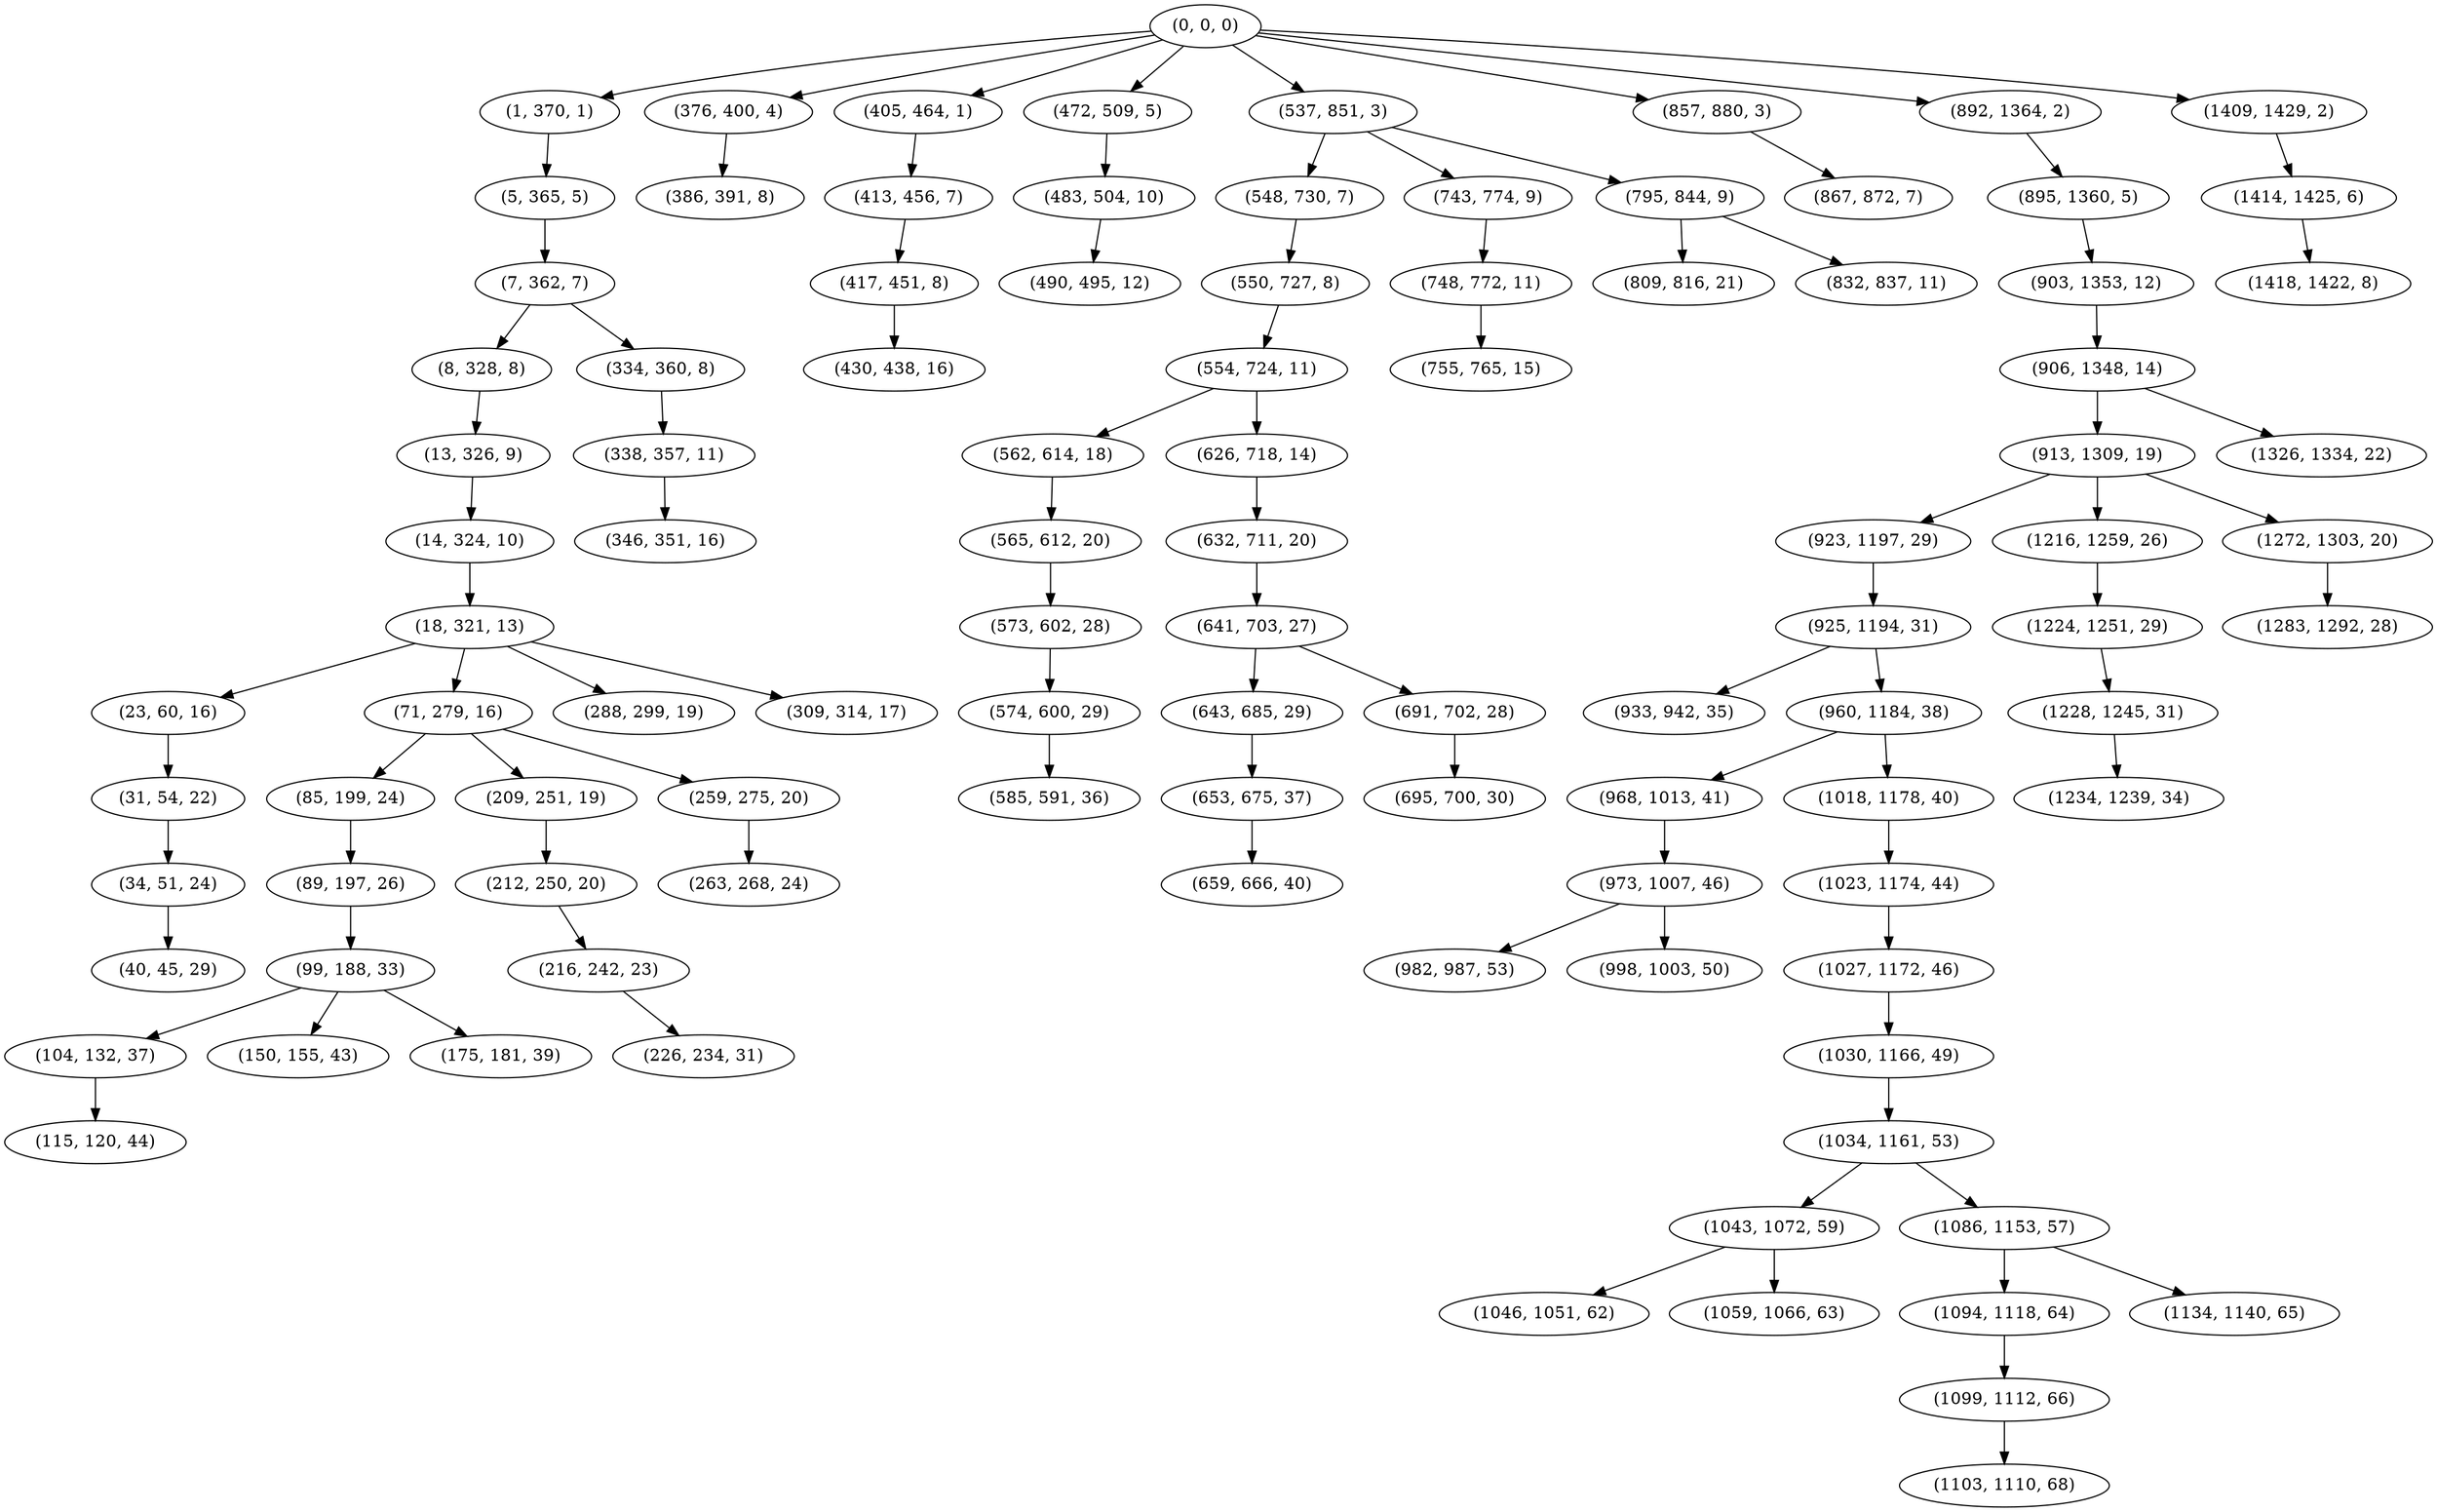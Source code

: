 digraph tree {
    "(0, 0, 0)";
    "(1, 370, 1)";
    "(5, 365, 5)";
    "(7, 362, 7)";
    "(8, 328, 8)";
    "(13, 326, 9)";
    "(14, 324, 10)";
    "(18, 321, 13)";
    "(23, 60, 16)";
    "(31, 54, 22)";
    "(34, 51, 24)";
    "(40, 45, 29)";
    "(71, 279, 16)";
    "(85, 199, 24)";
    "(89, 197, 26)";
    "(99, 188, 33)";
    "(104, 132, 37)";
    "(115, 120, 44)";
    "(150, 155, 43)";
    "(175, 181, 39)";
    "(209, 251, 19)";
    "(212, 250, 20)";
    "(216, 242, 23)";
    "(226, 234, 31)";
    "(259, 275, 20)";
    "(263, 268, 24)";
    "(288, 299, 19)";
    "(309, 314, 17)";
    "(334, 360, 8)";
    "(338, 357, 11)";
    "(346, 351, 16)";
    "(376, 400, 4)";
    "(386, 391, 8)";
    "(405, 464, 1)";
    "(413, 456, 7)";
    "(417, 451, 8)";
    "(430, 438, 16)";
    "(472, 509, 5)";
    "(483, 504, 10)";
    "(490, 495, 12)";
    "(537, 851, 3)";
    "(548, 730, 7)";
    "(550, 727, 8)";
    "(554, 724, 11)";
    "(562, 614, 18)";
    "(565, 612, 20)";
    "(573, 602, 28)";
    "(574, 600, 29)";
    "(585, 591, 36)";
    "(626, 718, 14)";
    "(632, 711, 20)";
    "(641, 703, 27)";
    "(643, 685, 29)";
    "(653, 675, 37)";
    "(659, 666, 40)";
    "(691, 702, 28)";
    "(695, 700, 30)";
    "(743, 774, 9)";
    "(748, 772, 11)";
    "(755, 765, 15)";
    "(795, 844, 9)";
    "(809, 816, 21)";
    "(832, 837, 11)";
    "(857, 880, 3)";
    "(867, 872, 7)";
    "(892, 1364, 2)";
    "(895, 1360, 5)";
    "(903, 1353, 12)";
    "(906, 1348, 14)";
    "(913, 1309, 19)";
    "(923, 1197, 29)";
    "(925, 1194, 31)";
    "(933, 942, 35)";
    "(960, 1184, 38)";
    "(968, 1013, 41)";
    "(973, 1007, 46)";
    "(982, 987, 53)";
    "(998, 1003, 50)";
    "(1018, 1178, 40)";
    "(1023, 1174, 44)";
    "(1027, 1172, 46)";
    "(1030, 1166, 49)";
    "(1034, 1161, 53)";
    "(1043, 1072, 59)";
    "(1046, 1051, 62)";
    "(1059, 1066, 63)";
    "(1086, 1153, 57)";
    "(1094, 1118, 64)";
    "(1099, 1112, 66)";
    "(1103, 1110, 68)";
    "(1134, 1140, 65)";
    "(1216, 1259, 26)";
    "(1224, 1251, 29)";
    "(1228, 1245, 31)";
    "(1234, 1239, 34)";
    "(1272, 1303, 20)";
    "(1283, 1292, 28)";
    "(1326, 1334, 22)";
    "(1409, 1429, 2)";
    "(1414, 1425, 6)";
    "(1418, 1422, 8)";
    "(0, 0, 0)" -> "(1, 370, 1)";
    "(0, 0, 0)" -> "(376, 400, 4)";
    "(0, 0, 0)" -> "(405, 464, 1)";
    "(0, 0, 0)" -> "(472, 509, 5)";
    "(0, 0, 0)" -> "(537, 851, 3)";
    "(0, 0, 0)" -> "(857, 880, 3)";
    "(0, 0, 0)" -> "(892, 1364, 2)";
    "(0, 0, 0)" -> "(1409, 1429, 2)";
    "(1, 370, 1)" -> "(5, 365, 5)";
    "(5, 365, 5)" -> "(7, 362, 7)";
    "(7, 362, 7)" -> "(8, 328, 8)";
    "(7, 362, 7)" -> "(334, 360, 8)";
    "(8, 328, 8)" -> "(13, 326, 9)";
    "(13, 326, 9)" -> "(14, 324, 10)";
    "(14, 324, 10)" -> "(18, 321, 13)";
    "(18, 321, 13)" -> "(23, 60, 16)";
    "(18, 321, 13)" -> "(71, 279, 16)";
    "(18, 321, 13)" -> "(288, 299, 19)";
    "(18, 321, 13)" -> "(309, 314, 17)";
    "(23, 60, 16)" -> "(31, 54, 22)";
    "(31, 54, 22)" -> "(34, 51, 24)";
    "(34, 51, 24)" -> "(40, 45, 29)";
    "(71, 279, 16)" -> "(85, 199, 24)";
    "(71, 279, 16)" -> "(209, 251, 19)";
    "(71, 279, 16)" -> "(259, 275, 20)";
    "(85, 199, 24)" -> "(89, 197, 26)";
    "(89, 197, 26)" -> "(99, 188, 33)";
    "(99, 188, 33)" -> "(104, 132, 37)";
    "(99, 188, 33)" -> "(150, 155, 43)";
    "(99, 188, 33)" -> "(175, 181, 39)";
    "(104, 132, 37)" -> "(115, 120, 44)";
    "(209, 251, 19)" -> "(212, 250, 20)";
    "(212, 250, 20)" -> "(216, 242, 23)";
    "(216, 242, 23)" -> "(226, 234, 31)";
    "(259, 275, 20)" -> "(263, 268, 24)";
    "(334, 360, 8)" -> "(338, 357, 11)";
    "(338, 357, 11)" -> "(346, 351, 16)";
    "(376, 400, 4)" -> "(386, 391, 8)";
    "(405, 464, 1)" -> "(413, 456, 7)";
    "(413, 456, 7)" -> "(417, 451, 8)";
    "(417, 451, 8)" -> "(430, 438, 16)";
    "(472, 509, 5)" -> "(483, 504, 10)";
    "(483, 504, 10)" -> "(490, 495, 12)";
    "(537, 851, 3)" -> "(548, 730, 7)";
    "(537, 851, 3)" -> "(743, 774, 9)";
    "(537, 851, 3)" -> "(795, 844, 9)";
    "(548, 730, 7)" -> "(550, 727, 8)";
    "(550, 727, 8)" -> "(554, 724, 11)";
    "(554, 724, 11)" -> "(562, 614, 18)";
    "(554, 724, 11)" -> "(626, 718, 14)";
    "(562, 614, 18)" -> "(565, 612, 20)";
    "(565, 612, 20)" -> "(573, 602, 28)";
    "(573, 602, 28)" -> "(574, 600, 29)";
    "(574, 600, 29)" -> "(585, 591, 36)";
    "(626, 718, 14)" -> "(632, 711, 20)";
    "(632, 711, 20)" -> "(641, 703, 27)";
    "(641, 703, 27)" -> "(643, 685, 29)";
    "(641, 703, 27)" -> "(691, 702, 28)";
    "(643, 685, 29)" -> "(653, 675, 37)";
    "(653, 675, 37)" -> "(659, 666, 40)";
    "(691, 702, 28)" -> "(695, 700, 30)";
    "(743, 774, 9)" -> "(748, 772, 11)";
    "(748, 772, 11)" -> "(755, 765, 15)";
    "(795, 844, 9)" -> "(809, 816, 21)";
    "(795, 844, 9)" -> "(832, 837, 11)";
    "(857, 880, 3)" -> "(867, 872, 7)";
    "(892, 1364, 2)" -> "(895, 1360, 5)";
    "(895, 1360, 5)" -> "(903, 1353, 12)";
    "(903, 1353, 12)" -> "(906, 1348, 14)";
    "(906, 1348, 14)" -> "(913, 1309, 19)";
    "(906, 1348, 14)" -> "(1326, 1334, 22)";
    "(913, 1309, 19)" -> "(923, 1197, 29)";
    "(913, 1309, 19)" -> "(1216, 1259, 26)";
    "(913, 1309, 19)" -> "(1272, 1303, 20)";
    "(923, 1197, 29)" -> "(925, 1194, 31)";
    "(925, 1194, 31)" -> "(933, 942, 35)";
    "(925, 1194, 31)" -> "(960, 1184, 38)";
    "(960, 1184, 38)" -> "(968, 1013, 41)";
    "(960, 1184, 38)" -> "(1018, 1178, 40)";
    "(968, 1013, 41)" -> "(973, 1007, 46)";
    "(973, 1007, 46)" -> "(982, 987, 53)";
    "(973, 1007, 46)" -> "(998, 1003, 50)";
    "(1018, 1178, 40)" -> "(1023, 1174, 44)";
    "(1023, 1174, 44)" -> "(1027, 1172, 46)";
    "(1027, 1172, 46)" -> "(1030, 1166, 49)";
    "(1030, 1166, 49)" -> "(1034, 1161, 53)";
    "(1034, 1161, 53)" -> "(1043, 1072, 59)";
    "(1034, 1161, 53)" -> "(1086, 1153, 57)";
    "(1043, 1072, 59)" -> "(1046, 1051, 62)";
    "(1043, 1072, 59)" -> "(1059, 1066, 63)";
    "(1086, 1153, 57)" -> "(1094, 1118, 64)";
    "(1086, 1153, 57)" -> "(1134, 1140, 65)";
    "(1094, 1118, 64)" -> "(1099, 1112, 66)";
    "(1099, 1112, 66)" -> "(1103, 1110, 68)";
    "(1216, 1259, 26)" -> "(1224, 1251, 29)";
    "(1224, 1251, 29)" -> "(1228, 1245, 31)";
    "(1228, 1245, 31)" -> "(1234, 1239, 34)";
    "(1272, 1303, 20)" -> "(1283, 1292, 28)";
    "(1409, 1429, 2)" -> "(1414, 1425, 6)";
    "(1414, 1425, 6)" -> "(1418, 1422, 8)";
}
